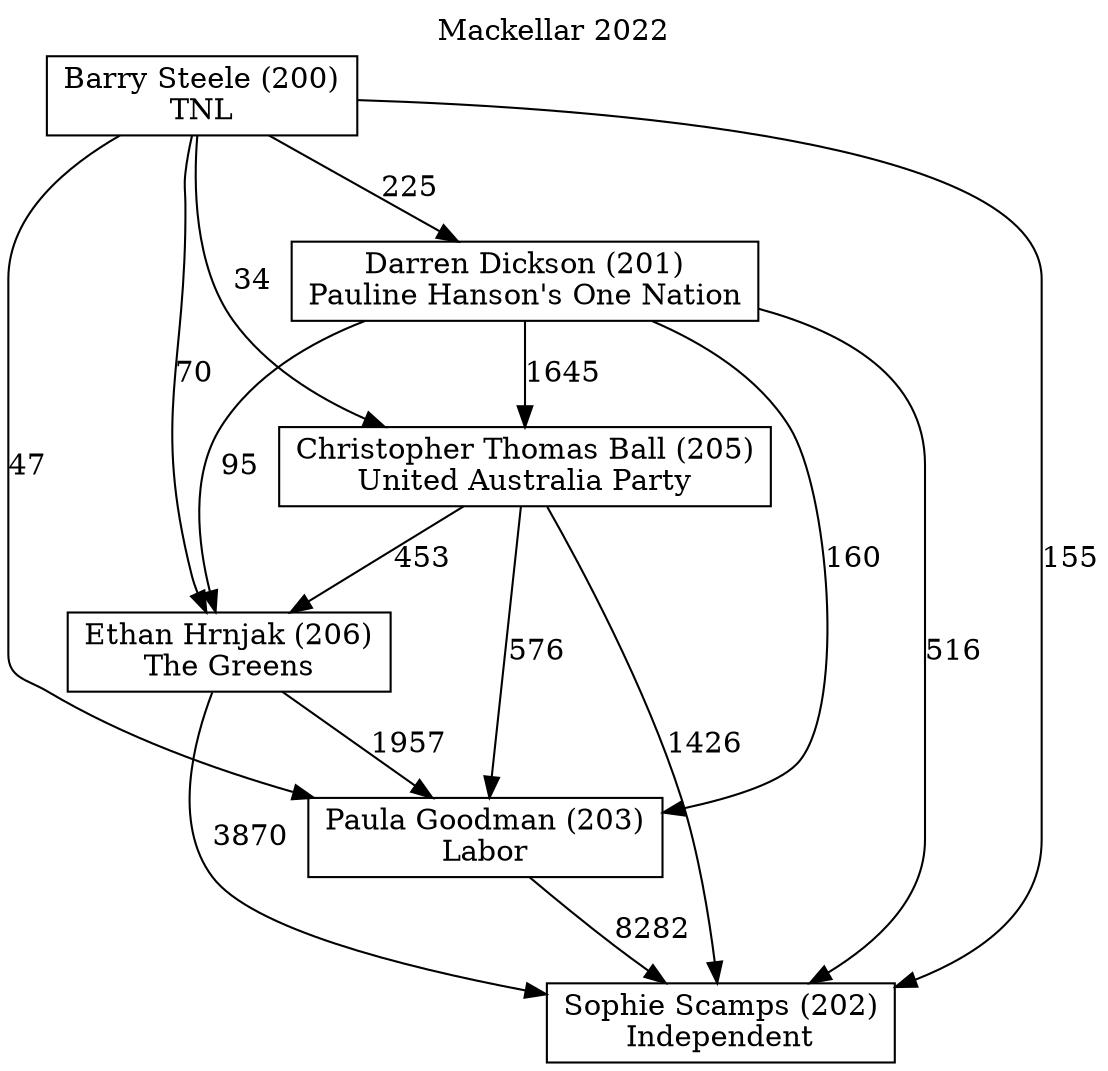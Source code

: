// House preference flow
digraph "Sophie Scamps (202)_Mackellar_2022" {
	graph [label="Mackellar 2022" labelloc=t mclimit=10]
	node [shape=box]
	"Sophie Scamps (202)" [label="Sophie Scamps (202)
Independent"]
	"Darren Dickson (201)" [label="Darren Dickson (201)
Pauline Hanson's One Nation"]
	"Christopher Thomas Ball (205)" [label="Christopher Thomas Ball (205)
United Australia Party"]
	"Paula Goodman (203)" [label="Paula Goodman (203)
Labor"]
	"Ethan Hrnjak (206)" [label="Ethan Hrnjak (206)
The Greens"]
	"Barry Steele (200)" [label="Barry Steele (200)
TNL"]
	"Darren Dickson (201)" -> "Paula Goodman (203)" [label=160]
	"Barry Steele (200)" -> "Paula Goodman (203)" [label=47]
	"Christopher Thomas Ball (205)" -> "Paula Goodman (203)" [label=576]
	"Christopher Thomas Ball (205)" -> "Sophie Scamps (202)" [label=1426]
	"Barry Steele (200)" -> "Christopher Thomas Ball (205)" [label=34]
	"Paula Goodman (203)" -> "Sophie Scamps (202)" [label=8282]
	"Ethan Hrnjak (206)" -> "Paula Goodman (203)" [label=1957]
	"Barry Steele (200)" -> "Darren Dickson (201)" [label=225]
	"Barry Steele (200)" -> "Ethan Hrnjak (206)" [label=70]
	"Ethan Hrnjak (206)" -> "Sophie Scamps (202)" [label=3870]
	"Christopher Thomas Ball (205)" -> "Ethan Hrnjak (206)" [label=453]
	"Barry Steele (200)" -> "Sophie Scamps (202)" [label=155]
	"Darren Dickson (201)" -> "Ethan Hrnjak (206)" [label=95]
	"Darren Dickson (201)" -> "Sophie Scamps (202)" [label=516]
	"Darren Dickson (201)" -> "Christopher Thomas Ball (205)" [label=1645]
}
